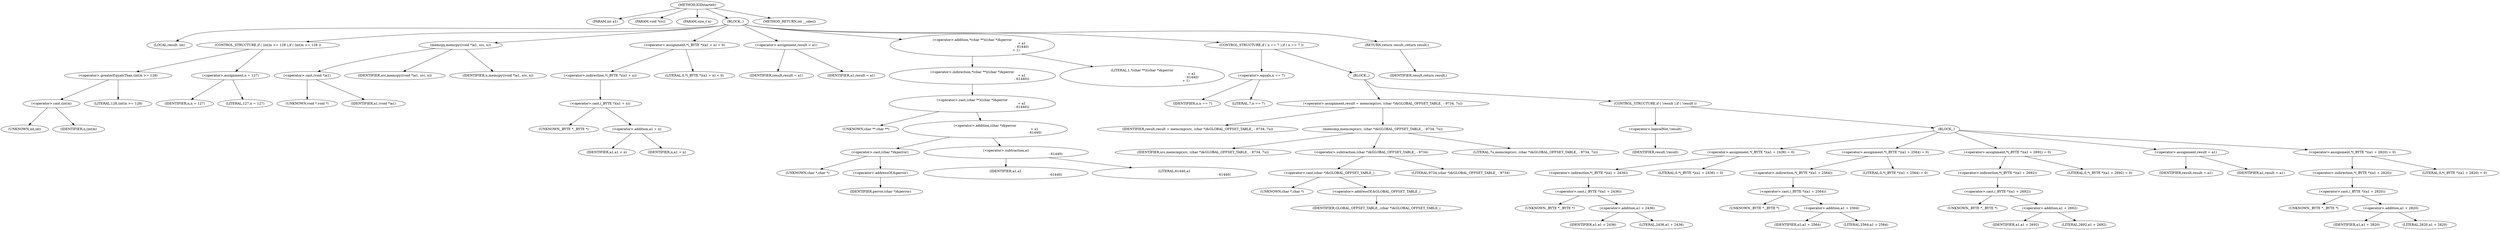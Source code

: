 digraph IGDstartelt {  
"1000102" [label = "(METHOD,IGDstartelt)" ]
"1000103" [label = "(PARAM,int a1)" ]
"1000104" [label = "(PARAM,void *src)" ]
"1000105" [label = "(PARAM,size_t n)" ]
"1000106" [label = "(BLOCK,,)" ]
"1000107" [label = "(LOCAL,result: int)" ]
"1000108" [label = "(CONTROL_STRUCTURE,if ( (int)n >= 128 ),if ( (int)n >= 128 ))" ]
"1000109" [label = "(<operator>.greaterEqualsThan,(int)n >= 128)" ]
"1000110" [label = "(<operator>.cast,(int)n)" ]
"1000111" [label = "(UNKNOWN,int,int)" ]
"1000112" [label = "(IDENTIFIER,n,(int)n)" ]
"1000113" [label = "(LITERAL,128,(int)n >= 128)" ]
"1000114" [label = "(<operator>.assignment,n = 127)" ]
"1000115" [label = "(IDENTIFIER,n,n = 127)" ]
"1000116" [label = "(LITERAL,127,n = 127)" ]
"1000117" [label = "(memcpy,memcpy((void *)a1, src, n))" ]
"1000118" [label = "(<operator>.cast,(void *)a1)" ]
"1000119" [label = "(UNKNOWN,void *,void *)" ]
"1000120" [label = "(IDENTIFIER,a1,(void *)a1)" ]
"1000121" [label = "(IDENTIFIER,src,memcpy((void *)a1, src, n))" ]
"1000122" [label = "(IDENTIFIER,n,memcpy((void *)a1, src, n))" ]
"1000123" [label = "(<operator>.assignment,*(_BYTE *)(a1 + n) = 0)" ]
"1000124" [label = "(<operator>.indirection,*(_BYTE *)(a1 + n))" ]
"1000125" [label = "(<operator>.cast,(_BYTE *)(a1 + n))" ]
"1000126" [label = "(UNKNOWN,_BYTE *,_BYTE *)" ]
"1000127" [label = "(<operator>.addition,a1 + n)" ]
"1000128" [label = "(IDENTIFIER,a1,a1 + n)" ]
"1000129" [label = "(IDENTIFIER,n,a1 + n)" ]
"1000130" [label = "(LITERAL,0,*(_BYTE *)(a1 + n) = 0)" ]
"1000131" [label = "(<operator>.assignment,result = a1)" ]
"1000132" [label = "(IDENTIFIER,result,result = a1)" ]
"1000133" [label = "(IDENTIFIER,a1,result = a1)" ]
"1000134" [label = "(<operator>.addition,*(char **)((char *)&perror\n                                                                                               + a1\n                                                                                               - 61440)\n                                                                                    + 1)" ]
"1000135" [label = "(<operator>.indirection,*(char **)((char *)&perror\n                                                                                               + a1\n                                                                                               - 61440))" ]
"1000136" [label = "(<operator>.cast,(char **)((char *)&perror\n                                                                                               + a1\n                                                                                               - 61440))" ]
"1000137" [label = "(UNKNOWN,char **,char **)" ]
"1000138" [label = "(<operator>.addition,(char *)&perror\n                                                                                               + a1\n                                                                                               - 61440)" ]
"1000139" [label = "(<operator>.cast,(char *)&perror)" ]
"1000140" [label = "(UNKNOWN,char *,char *)" ]
"1000141" [label = "(<operator>.addressOf,&perror)" ]
"1000142" [label = "(IDENTIFIER,perror,(char *)&perror)" ]
"1000143" [label = "(<operator>.subtraction,a1\n                                                                                               - 61440)" ]
"1000144" [label = "(IDENTIFIER,a1,a1\n                                                                                               - 61440)" ]
"1000145" [label = "(LITERAL,61440,a1\n                                                                                               - 61440)" ]
"1000146" [label = "(LITERAL,1,*(char **)((char *)&perror\n                                                                                               + a1\n                                                                                               - 61440)\n                                                                                    + 1)" ]
"1000147" [label = "(CONTROL_STRUCTURE,if ( n == 7 ),if ( n == 7 ))" ]
"1000148" [label = "(<operator>.equals,n == 7)" ]
"1000149" [label = "(IDENTIFIER,n,n == 7)" ]
"1000150" [label = "(LITERAL,7,n == 7)" ]
"1000151" [label = "(BLOCK,,)" ]
"1000152" [label = "(<operator>.assignment,result = memcmp(src, (char *)&GLOBAL_OFFSET_TABLE_ - 9734, 7u))" ]
"1000153" [label = "(IDENTIFIER,result,result = memcmp(src, (char *)&GLOBAL_OFFSET_TABLE_ - 9734, 7u))" ]
"1000154" [label = "(memcmp,memcmp(src, (char *)&GLOBAL_OFFSET_TABLE_ - 9734, 7u))" ]
"1000155" [label = "(IDENTIFIER,src,memcmp(src, (char *)&GLOBAL_OFFSET_TABLE_ - 9734, 7u))" ]
"1000156" [label = "(<operator>.subtraction,(char *)&GLOBAL_OFFSET_TABLE_ - 9734)" ]
"1000157" [label = "(<operator>.cast,(char *)&GLOBAL_OFFSET_TABLE_)" ]
"1000158" [label = "(UNKNOWN,char *,char *)" ]
"1000159" [label = "(<operator>.addressOf,&GLOBAL_OFFSET_TABLE_)" ]
"1000160" [label = "(IDENTIFIER,GLOBAL_OFFSET_TABLE_,(char *)&GLOBAL_OFFSET_TABLE_)" ]
"1000161" [label = "(LITERAL,9734,(char *)&GLOBAL_OFFSET_TABLE_ - 9734)" ]
"1000162" [label = "(LITERAL,7u,memcmp(src, (char *)&GLOBAL_OFFSET_TABLE_ - 9734, 7u))" ]
"1000163" [label = "(CONTROL_STRUCTURE,if ( !result ),if ( !result ))" ]
"1000164" [label = "(<operator>.logicalNot,!result)" ]
"1000165" [label = "(IDENTIFIER,result,!result)" ]
"1000166" [label = "(BLOCK,,)" ]
"1000167" [label = "(<operator>.assignment,*(_BYTE *)(a1 + 2436) = 0)" ]
"1000168" [label = "(<operator>.indirection,*(_BYTE *)(a1 + 2436))" ]
"1000169" [label = "(<operator>.cast,(_BYTE *)(a1 + 2436))" ]
"1000170" [label = "(UNKNOWN,_BYTE *,_BYTE *)" ]
"1000171" [label = "(<operator>.addition,a1 + 2436)" ]
"1000172" [label = "(IDENTIFIER,a1,a1 + 2436)" ]
"1000173" [label = "(LITERAL,2436,a1 + 2436)" ]
"1000174" [label = "(LITERAL,0,*(_BYTE *)(a1 + 2436) = 0)" ]
"1000175" [label = "(<operator>.assignment,*(_BYTE *)(a1 + 2564) = 0)" ]
"1000176" [label = "(<operator>.indirection,*(_BYTE *)(a1 + 2564))" ]
"1000177" [label = "(<operator>.cast,(_BYTE *)(a1 + 2564))" ]
"1000178" [label = "(UNKNOWN,_BYTE *,_BYTE *)" ]
"1000179" [label = "(<operator>.addition,a1 + 2564)" ]
"1000180" [label = "(IDENTIFIER,a1,a1 + 2564)" ]
"1000181" [label = "(LITERAL,2564,a1 + 2564)" ]
"1000182" [label = "(LITERAL,0,*(_BYTE *)(a1 + 2564) = 0)" ]
"1000183" [label = "(<operator>.assignment,*(_BYTE *)(a1 + 2692) = 0)" ]
"1000184" [label = "(<operator>.indirection,*(_BYTE *)(a1 + 2692))" ]
"1000185" [label = "(<operator>.cast,(_BYTE *)(a1 + 2692))" ]
"1000186" [label = "(UNKNOWN,_BYTE *,_BYTE *)" ]
"1000187" [label = "(<operator>.addition,a1 + 2692)" ]
"1000188" [label = "(IDENTIFIER,a1,a1 + 2692)" ]
"1000189" [label = "(LITERAL,2692,a1 + 2692)" ]
"1000190" [label = "(LITERAL,0,*(_BYTE *)(a1 + 2692) = 0)" ]
"1000191" [label = "(<operator>.assignment,result = a1)" ]
"1000192" [label = "(IDENTIFIER,result,result = a1)" ]
"1000193" [label = "(IDENTIFIER,a1,result = a1)" ]
"1000194" [label = "(<operator>.assignment,*(_BYTE *)(a1 + 2820) = 0)" ]
"1000195" [label = "(<operator>.indirection,*(_BYTE *)(a1 + 2820))" ]
"1000196" [label = "(<operator>.cast,(_BYTE *)(a1 + 2820))" ]
"1000197" [label = "(UNKNOWN,_BYTE *,_BYTE *)" ]
"1000198" [label = "(<operator>.addition,a1 + 2820)" ]
"1000199" [label = "(IDENTIFIER,a1,a1 + 2820)" ]
"1000200" [label = "(LITERAL,2820,a1 + 2820)" ]
"1000201" [label = "(LITERAL,0,*(_BYTE *)(a1 + 2820) = 0)" ]
"1000202" [label = "(RETURN,return result;,return result;)" ]
"1000203" [label = "(IDENTIFIER,result,return result;)" ]
"1000204" [label = "(METHOD_RETURN,int __cdecl)" ]
  "1000102" -> "1000103" 
  "1000102" -> "1000104" 
  "1000102" -> "1000105" 
  "1000102" -> "1000106" 
  "1000102" -> "1000204" 
  "1000106" -> "1000107" 
  "1000106" -> "1000108" 
  "1000106" -> "1000117" 
  "1000106" -> "1000123" 
  "1000106" -> "1000131" 
  "1000106" -> "1000134" 
  "1000106" -> "1000147" 
  "1000106" -> "1000202" 
  "1000108" -> "1000109" 
  "1000108" -> "1000114" 
  "1000109" -> "1000110" 
  "1000109" -> "1000113" 
  "1000110" -> "1000111" 
  "1000110" -> "1000112" 
  "1000114" -> "1000115" 
  "1000114" -> "1000116" 
  "1000117" -> "1000118" 
  "1000117" -> "1000121" 
  "1000117" -> "1000122" 
  "1000118" -> "1000119" 
  "1000118" -> "1000120" 
  "1000123" -> "1000124" 
  "1000123" -> "1000130" 
  "1000124" -> "1000125" 
  "1000125" -> "1000126" 
  "1000125" -> "1000127" 
  "1000127" -> "1000128" 
  "1000127" -> "1000129" 
  "1000131" -> "1000132" 
  "1000131" -> "1000133" 
  "1000134" -> "1000135" 
  "1000134" -> "1000146" 
  "1000135" -> "1000136" 
  "1000136" -> "1000137" 
  "1000136" -> "1000138" 
  "1000138" -> "1000139" 
  "1000138" -> "1000143" 
  "1000139" -> "1000140" 
  "1000139" -> "1000141" 
  "1000141" -> "1000142" 
  "1000143" -> "1000144" 
  "1000143" -> "1000145" 
  "1000147" -> "1000148" 
  "1000147" -> "1000151" 
  "1000148" -> "1000149" 
  "1000148" -> "1000150" 
  "1000151" -> "1000152" 
  "1000151" -> "1000163" 
  "1000152" -> "1000153" 
  "1000152" -> "1000154" 
  "1000154" -> "1000155" 
  "1000154" -> "1000156" 
  "1000154" -> "1000162" 
  "1000156" -> "1000157" 
  "1000156" -> "1000161" 
  "1000157" -> "1000158" 
  "1000157" -> "1000159" 
  "1000159" -> "1000160" 
  "1000163" -> "1000164" 
  "1000163" -> "1000166" 
  "1000164" -> "1000165" 
  "1000166" -> "1000167" 
  "1000166" -> "1000175" 
  "1000166" -> "1000183" 
  "1000166" -> "1000191" 
  "1000166" -> "1000194" 
  "1000167" -> "1000168" 
  "1000167" -> "1000174" 
  "1000168" -> "1000169" 
  "1000169" -> "1000170" 
  "1000169" -> "1000171" 
  "1000171" -> "1000172" 
  "1000171" -> "1000173" 
  "1000175" -> "1000176" 
  "1000175" -> "1000182" 
  "1000176" -> "1000177" 
  "1000177" -> "1000178" 
  "1000177" -> "1000179" 
  "1000179" -> "1000180" 
  "1000179" -> "1000181" 
  "1000183" -> "1000184" 
  "1000183" -> "1000190" 
  "1000184" -> "1000185" 
  "1000185" -> "1000186" 
  "1000185" -> "1000187" 
  "1000187" -> "1000188" 
  "1000187" -> "1000189" 
  "1000191" -> "1000192" 
  "1000191" -> "1000193" 
  "1000194" -> "1000195" 
  "1000194" -> "1000201" 
  "1000195" -> "1000196" 
  "1000196" -> "1000197" 
  "1000196" -> "1000198" 
  "1000198" -> "1000199" 
  "1000198" -> "1000200" 
  "1000202" -> "1000203" 
}
